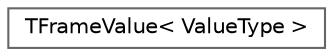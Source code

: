 digraph "Graphical Class Hierarchy"
{
 // INTERACTIVE_SVG=YES
 // LATEX_PDF_SIZE
  bgcolor="transparent";
  edge [fontname=Helvetica,fontsize=10,labelfontname=Helvetica,labelfontsize=10];
  node [fontname=Helvetica,fontsize=10,shape=box,height=0.2,width=0.4];
  rankdir="LR";
  Node0 [id="Node000000",label="TFrameValue\< ValueType \>",height=0.2,width=0.4,color="grey40", fillcolor="white", style="filled",URL="$db/d8f/structTFrameValue.html",tooltip="This struct allows you to cache a value for a frame, and automatically invalidates when the frame adv..."];
}
